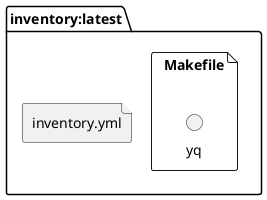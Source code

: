 @startuml
package "inventory:latest" {
  file "Makefile" {
    interface "yq"
  }
  file "inventory.yml"
}
@enduml
